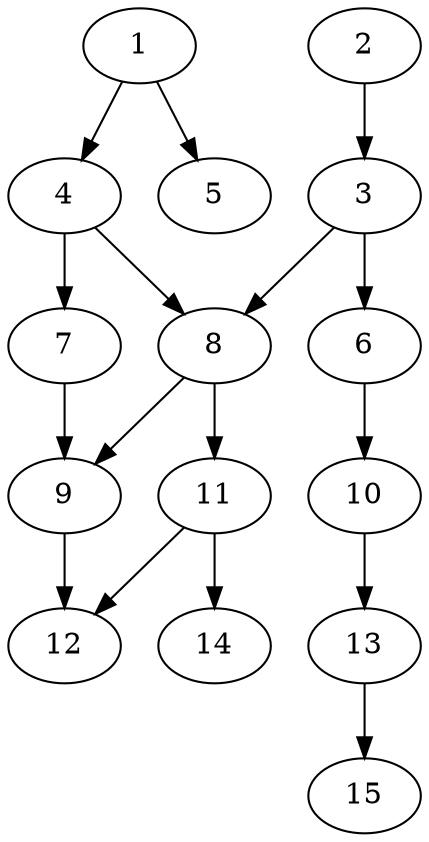 // DAG automatically generated by daggen at Thu Oct  3 13:59:26 2019
// ./daggen --dot -n 15 --ccr 0.3 --fat 0.5 --regular 0.5 --density 0.5 --mindata 5242880 --maxdata 52428800 
digraph G {
  1 [size="152248320", alpha="0.14", expect_size="45674496"] 
  1 -> 4 [size ="45674496"]
  1 -> 5 [size ="45674496"]
  2 [size="97894400", alpha="0.10", expect_size="29368320"] 
  2 -> 3 [size ="29368320"]
  3 [size="142677333", alpha="0.07", expect_size="42803200"] 
  3 -> 6 [size ="42803200"]
  3 -> 8 [size ="42803200"]
  4 [size="20531200", alpha="0.18", expect_size="6159360"] 
  4 -> 7 [size ="6159360"]
  4 -> 8 [size ="6159360"]
  5 [size="99734187", alpha="0.19", expect_size="29920256"] 
  6 [size="55391573", alpha="0.16", expect_size="16617472"] 
  6 -> 10 [size ="16617472"]
  7 [size="129761280", alpha="0.05", expect_size="38928384"] 
  7 -> 9 [size ="38928384"]
  8 [size="33184427", alpha="0.14", expect_size="9955328"] 
  8 -> 9 [size ="9955328"]
  8 -> 11 [size ="9955328"]
  9 [size="113271467", alpha="0.06", expect_size="33981440"] 
  9 -> 12 [size ="33981440"]
  10 [size="84828160", alpha="0.01", expect_size="25448448"] 
  10 -> 13 [size ="25448448"]
  11 [size="116070400", alpha="0.09", expect_size="34821120"] 
  11 -> 12 [size ="34821120"]
  11 -> 14 [size ="34821120"]
  12 [size="68573867", alpha="0.08", expect_size="20572160"] 
  13 [size="143523840", alpha="0.18", expect_size="43057152"] 
  13 -> 15 [size ="43057152"]
  14 [size="37519360", alpha="0.20", expect_size="11255808"] 
  15 [size="21183147", alpha="0.16", expect_size="6354944"] 
}
